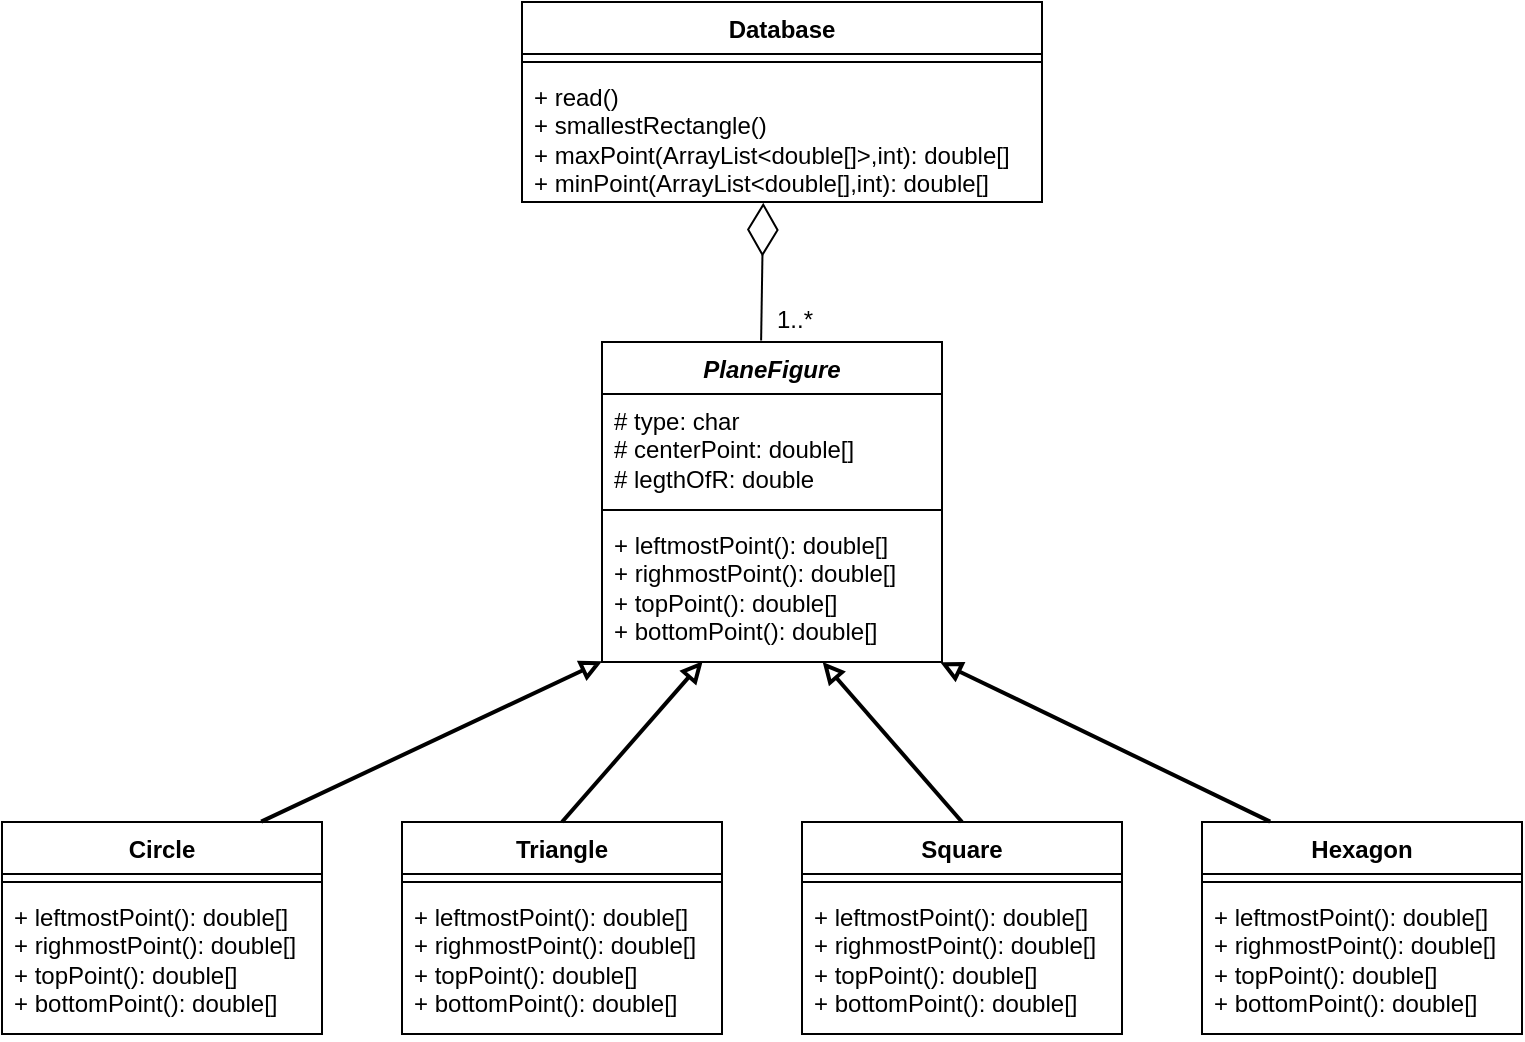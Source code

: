 <mxfile version="22.0.0" type="device">
  <diagram name="1 oldal" id="Vg0PQ6Cnl7pPsyVc8e2O">
    <mxGraphModel dx="989" dy="610" grid="1" gridSize="10" guides="1" tooltips="1" connect="1" arrows="1" fold="1" page="1" pageScale="1" pageWidth="827" pageHeight="1169" math="0" shadow="0">
      <root>
        <mxCell id="0" />
        <mxCell id="1" parent="0" />
        <mxCell id="ygXeSpOI5yn58ZCaE_w6-1" value="&lt;i&gt;PlaneFigure&lt;/i&gt;" style="swimlane;fontStyle=1;align=center;verticalAlign=top;childLayout=stackLayout;horizontal=1;startSize=26;horizontalStack=0;resizeParent=1;resizeParentMax=0;resizeLast=0;collapsible=1;marginBottom=0;whiteSpace=wrap;html=1;" parent="1" vertex="1">
          <mxGeometry x="320" y="220" width="170" height="160" as="geometry" />
        </mxCell>
        <mxCell id="ygXeSpOI5yn58ZCaE_w6-2" value="# type: char&lt;br&gt;# centerPoint: double[]&lt;br&gt;# legthOfR: double" style="text;strokeColor=none;fillColor=none;align=left;verticalAlign=top;spacingLeft=4;spacingRight=4;overflow=hidden;rotatable=0;points=[[0,0.5],[1,0.5]];portConstraint=eastwest;whiteSpace=wrap;html=1;" parent="ygXeSpOI5yn58ZCaE_w6-1" vertex="1">
          <mxGeometry y="26" width="170" height="54" as="geometry" />
        </mxCell>
        <mxCell id="ygXeSpOI5yn58ZCaE_w6-3" value="" style="line;strokeWidth=1;fillColor=none;align=left;verticalAlign=middle;spacingTop=-1;spacingLeft=3;spacingRight=3;rotatable=0;labelPosition=right;points=[];portConstraint=eastwest;strokeColor=inherit;" parent="ygXeSpOI5yn58ZCaE_w6-1" vertex="1">
          <mxGeometry y="80" width="170" height="8" as="geometry" />
        </mxCell>
        <mxCell id="ygXeSpOI5yn58ZCaE_w6-4" value="+ leftmostPoint(): double[]&lt;br&gt;+ righmostPoint(): double[]&lt;br&gt;+ topPoint(): double[]&lt;br&gt;+ bottomPoint(): double[]" style="text;strokeColor=none;fillColor=none;align=left;verticalAlign=top;spacingLeft=4;spacingRight=4;overflow=hidden;rotatable=0;points=[[0,0.5],[1,0.5]];portConstraint=eastwest;whiteSpace=wrap;html=1;" parent="ygXeSpOI5yn58ZCaE_w6-1" vertex="1">
          <mxGeometry y="88" width="170" height="72" as="geometry" />
        </mxCell>
        <mxCell id="ygXeSpOI5yn58ZCaE_w6-5" value="Circle" style="swimlane;fontStyle=1;align=center;verticalAlign=top;childLayout=stackLayout;horizontal=1;startSize=26;horizontalStack=0;resizeParent=1;resizeParentMax=0;resizeLast=0;collapsible=1;marginBottom=0;whiteSpace=wrap;html=1;" parent="1" vertex="1">
          <mxGeometry x="20" y="460" width="160" height="106" as="geometry" />
        </mxCell>
        <mxCell id="ygXeSpOI5yn58ZCaE_w6-7" value="" style="line;strokeWidth=1;fillColor=none;align=left;verticalAlign=middle;spacingTop=-1;spacingLeft=3;spacingRight=3;rotatable=0;labelPosition=right;points=[];portConstraint=eastwest;strokeColor=inherit;" parent="ygXeSpOI5yn58ZCaE_w6-5" vertex="1">
          <mxGeometry y="26" width="160" height="8" as="geometry" />
        </mxCell>
        <mxCell id="ygXeSpOI5yn58ZCaE_w6-21" value="+ leftmostPoint(): double[]&lt;br&gt;+ righmostPoint(): double[]&lt;br&gt;+ topPoint(): double[]&lt;br&gt;+ bottomPoint(): double[]" style="text;strokeColor=none;fillColor=none;align=left;verticalAlign=top;spacingLeft=4;spacingRight=4;overflow=hidden;rotatable=0;points=[[0,0.5],[1,0.5]];portConstraint=eastwest;whiteSpace=wrap;html=1;" parent="ygXeSpOI5yn58ZCaE_w6-5" vertex="1">
          <mxGeometry y="34" width="160" height="72" as="geometry" />
        </mxCell>
        <mxCell id="ygXeSpOI5yn58ZCaE_w6-9" value="Triangle" style="swimlane;fontStyle=1;align=center;verticalAlign=top;childLayout=stackLayout;horizontal=1;startSize=26;horizontalStack=0;resizeParent=1;resizeParentMax=0;resizeLast=0;collapsible=1;marginBottom=0;whiteSpace=wrap;html=1;" parent="1" vertex="1">
          <mxGeometry x="220" y="460" width="160" height="106" as="geometry" />
        </mxCell>
        <mxCell id="ygXeSpOI5yn58ZCaE_w6-11" value="" style="line;strokeWidth=1;fillColor=none;align=left;verticalAlign=middle;spacingTop=-1;spacingLeft=3;spacingRight=3;rotatable=0;labelPosition=right;points=[];portConstraint=eastwest;strokeColor=inherit;" parent="ygXeSpOI5yn58ZCaE_w6-9" vertex="1">
          <mxGeometry y="26" width="160" height="8" as="geometry" />
        </mxCell>
        <mxCell id="ygXeSpOI5yn58ZCaE_w6-22" value="+ leftmostPoint(): double[]&lt;br&gt;+ righmostPoint(): double[]&lt;br&gt;+ topPoint(): double[]&lt;br&gt;+ bottomPoint(): double[]" style="text;strokeColor=none;fillColor=none;align=left;verticalAlign=top;spacingLeft=4;spacingRight=4;overflow=hidden;rotatable=0;points=[[0,0.5],[1,0.5]];portConstraint=eastwest;whiteSpace=wrap;html=1;" parent="ygXeSpOI5yn58ZCaE_w6-9" vertex="1">
          <mxGeometry y="34" width="160" height="72" as="geometry" />
        </mxCell>
        <mxCell id="ygXeSpOI5yn58ZCaE_w6-13" value="Square" style="swimlane;fontStyle=1;align=center;verticalAlign=top;childLayout=stackLayout;horizontal=1;startSize=26;horizontalStack=0;resizeParent=1;resizeParentMax=0;resizeLast=0;collapsible=1;marginBottom=0;whiteSpace=wrap;html=1;" parent="1" vertex="1">
          <mxGeometry x="420" y="460" width="160" height="106" as="geometry" />
        </mxCell>
        <mxCell id="ygXeSpOI5yn58ZCaE_w6-15" value="" style="line;strokeWidth=1;fillColor=none;align=left;verticalAlign=middle;spacingTop=-1;spacingLeft=3;spacingRight=3;rotatable=0;labelPosition=right;points=[];portConstraint=eastwest;strokeColor=inherit;" parent="ygXeSpOI5yn58ZCaE_w6-13" vertex="1">
          <mxGeometry y="26" width="160" height="8" as="geometry" />
        </mxCell>
        <mxCell id="ygXeSpOI5yn58ZCaE_w6-23" value="+ leftmostPoint(): double[]&lt;br&gt;+ righmostPoint(): double[]&lt;br&gt;+ topPoint(): double[]&lt;br&gt;+ bottomPoint(): double[]" style="text;strokeColor=none;fillColor=none;align=left;verticalAlign=top;spacingLeft=4;spacingRight=4;overflow=hidden;rotatable=0;points=[[0,0.5],[1,0.5]];portConstraint=eastwest;whiteSpace=wrap;html=1;" parent="ygXeSpOI5yn58ZCaE_w6-13" vertex="1">
          <mxGeometry y="34" width="160" height="72" as="geometry" />
        </mxCell>
        <mxCell id="ygXeSpOI5yn58ZCaE_w6-17" value="Hexagon" style="swimlane;fontStyle=1;align=center;verticalAlign=top;childLayout=stackLayout;horizontal=1;startSize=26;horizontalStack=0;resizeParent=1;resizeParentMax=0;resizeLast=0;collapsible=1;marginBottom=0;whiteSpace=wrap;html=1;" parent="1" vertex="1">
          <mxGeometry x="620" y="460" width="160" height="106" as="geometry" />
        </mxCell>
        <mxCell id="ygXeSpOI5yn58ZCaE_w6-19" value="" style="line;strokeWidth=1;fillColor=none;align=left;verticalAlign=middle;spacingTop=-1;spacingLeft=3;spacingRight=3;rotatable=0;labelPosition=right;points=[];portConstraint=eastwest;strokeColor=inherit;" parent="ygXeSpOI5yn58ZCaE_w6-17" vertex="1">
          <mxGeometry y="26" width="160" height="8" as="geometry" />
        </mxCell>
        <mxCell id="ygXeSpOI5yn58ZCaE_w6-24" value="+ leftmostPoint(): double[]&lt;br&gt;+ righmostPoint(): double[]&lt;br&gt;+ topPoint(): double[]&lt;br&gt;+ bottomPoint(): double[]" style="text;strokeColor=none;fillColor=none;align=left;verticalAlign=top;spacingLeft=4;spacingRight=4;overflow=hidden;rotatable=0;points=[[0,0.5],[1,0.5]];portConstraint=eastwest;whiteSpace=wrap;html=1;" parent="ygXeSpOI5yn58ZCaE_w6-17" vertex="1">
          <mxGeometry y="34" width="160" height="72" as="geometry" />
        </mxCell>
        <mxCell id="ygXeSpOI5yn58ZCaE_w6-25" value="" style="endArrow=block;html=1;rounded=0;endFill=0;entryX=0;entryY=0.995;entryDx=0;entryDy=0;entryPerimeter=0;strokeWidth=2;exitX=0.81;exitY=-0.002;exitDx=0;exitDy=0;exitPerimeter=0;" parent="1" target="ygXeSpOI5yn58ZCaE_w6-4" edge="1" source="ygXeSpOI5yn58ZCaE_w6-5">
          <mxGeometry width="50" height="50" relative="1" as="geometry">
            <mxPoint x="150" y="400" as="sourcePoint" />
            <mxPoint x="200" y="350" as="targetPoint" />
          </mxGeometry>
        </mxCell>
        <mxCell id="ygXeSpOI5yn58ZCaE_w6-26" value="" style="endArrow=block;html=1;rounded=0;endFill=0;entryX=0.296;entryY=0.995;entryDx=0;entryDy=0;entryPerimeter=0;strokeWidth=2;exitX=0.5;exitY=0;exitDx=0;exitDy=0;" parent="1" target="ygXeSpOI5yn58ZCaE_w6-4" edge="1" source="ygXeSpOI5yn58ZCaE_w6-9">
          <mxGeometry width="50" height="50" relative="1" as="geometry">
            <mxPoint x="300" y="400" as="sourcePoint" />
            <mxPoint x="470" y="340" as="targetPoint" />
          </mxGeometry>
        </mxCell>
        <mxCell id="ygXeSpOI5yn58ZCaE_w6-27" value="" style="endArrow=block;html=1;rounded=0;endFill=0;entryX=0.649;entryY=1;entryDx=0;entryDy=0;entryPerimeter=0;strokeWidth=2;exitX=0.5;exitY=0;exitDx=0;exitDy=0;" parent="1" target="ygXeSpOI5yn58ZCaE_w6-4" edge="1" source="ygXeSpOI5yn58ZCaE_w6-13">
          <mxGeometry width="50" height="50" relative="1" as="geometry">
            <mxPoint x="500" y="400" as="sourcePoint" />
            <mxPoint x="670" y="340" as="targetPoint" />
          </mxGeometry>
        </mxCell>
        <mxCell id="ygXeSpOI5yn58ZCaE_w6-28" value="" style="endArrow=block;html=1;rounded=0;endFill=0;entryX=0.995;entryY=1.002;entryDx=0;entryDy=0;entryPerimeter=0;strokeWidth=2;exitX=0.213;exitY=-0.002;exitDx=0;exitDy=0;exitPerimeter=0;" parent="1" source="ygXeSpOI5yn58ZCaE_w6-17" target="ygXeSpOI5yn58ZCaE_w6-4" edge="1">
          <mxGeometry width="50" height="50" relative="1" as="geometry">
            <mxPoint x="650" y="400" as="sourcePoint" />
            <mxPoint x="785" y="330" as="targetPoint" />
          </mxGeometry>
        </mxCell>
        <mxCell id="NsAbha9XQPA8pbvxsjFp-1" value="Database" style="swimlane;fontStyle=1;align=center;verticalAlign=top;childLayout=stackLayout;horizontal=1;startSize=26;horizontalStack=0;resizeParent=1;resizeParentMax=0;resizeLast=0;collapsible=1;marginBottom=0;whiteSpace=wrap;html=1;" vertex="1" parent="1">
          <mxGeometry x="280" y="50" width="260" height="100" as="geometry" />
        </mxCell>
        <mxCell id="NsAbha9XQPA8pbvxsjFp-3" value="" style="line;strokeWidth=1;fillColor=none;align=left;verticalAlign=middle;spacingTop=-1;spacingLeft=3;spacingRight=3;rotatable=0;labelPosition=right;points=[];portConstraint=eastwest;strokeColor=inherit;" vertex="1" parent="NsAbha9XQPA8pbvxsjFp-1">
          <mxGeometry y="26" width="260" height="8" as="geometry" />
        </mxCell>
        <mxCell id="NsAbha9XQPA8pbvxsjFp-4" value="+ read()&lt;br&gt;+ smallestRectangle()&lt;br&gt;+ maxPoint(ArrayList&amp;lt;double[]&amp;gt;,int): double[]&lt;br&gt;+ minPoint(ArrayList&amp;lt;double[],int): double[]" style="text;strokeColor=none;fillColor=none;align=left;verticalAlign=top;spacingLeft=4;spacingRight=4;overflow=hidden;rotatable=0;points=[[0,0.5],[1,0.5]];portConstraint=eastwest;whiteSpace=wrap;html=1;" vertex="1" parent="NsAbha9XQPA8pbvxsjFp-1">
          <mxGeometry y="34" width="260" height="66" as="geometry" />
        </mxCell>
        <mxCell id="NsAbha9XQPA8pbvxsjFp-5" value="" style="endArrow=diamondThin;endFill=0;endSize=24;html=1;rounded=0;entryX=0.464;entryY=1.006;entryDx=0;entryDy=0;entryPerimeter=0;exitX=0.468;exitY=-0.005;exitDx=0;exitDy=0;exitPerimeter=0;" edge="1" parent="1" source="ygXeSpOI5yn58ZCaE_w6-1" target="NsAbha9XQPA8pbvxsjFp-4">
          <mxGeometry width="160" relative="1" as="geometry">
            <mxPoint x="210" y="180" as="sourcePoint" />
            <mxPoint x="370" y="180" as="targetPoint" />
          </mxGeometry>
        </mxCell>
        <mxCell id="NsAbha9XQPA8pbvxsjFp-6" value="1..*" style="text;html=1;align=center;verticalAlign=middle;resizable=0;points=[];autosize=1;strokeColor=none;fillColor=none;" vertex="1" parent="1">
          <mxGeometry x="396" y="194" width="40" height="30" as="geometry" />
        </mxCell>
      </root>
    </mxGraphModel>
  </diagram>
</mxfile>
